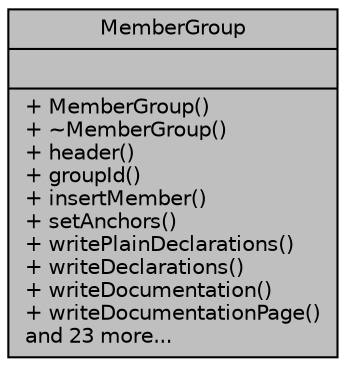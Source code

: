 digraph "MemberGroup"
{
 // LATEX_PDF_SIZE
  edge [fontname="Helvetica",fontsize="10",labelfontname="Helvetica",labelfontsize="10"];
  node [fontname="Helvetica",fontsize="10",shape=record];
  Node1 [label="{MemberGroup\n||+ MemberGroup()\l+ ~MemberGroup()\l+ header()\l+ groupId()\l+ insertMember()\l+ setAnchors()\l+ writePlainDeclarations()\l+ writeDeclarations()\l+ writeDocumentation()\l+ writeDocumentationPage()\land 23 more...\l}",height=0.2,width=0.4,color="black", fillcolor="grey75", style="filled", fontcolor="black",tooltip=" "];
}
